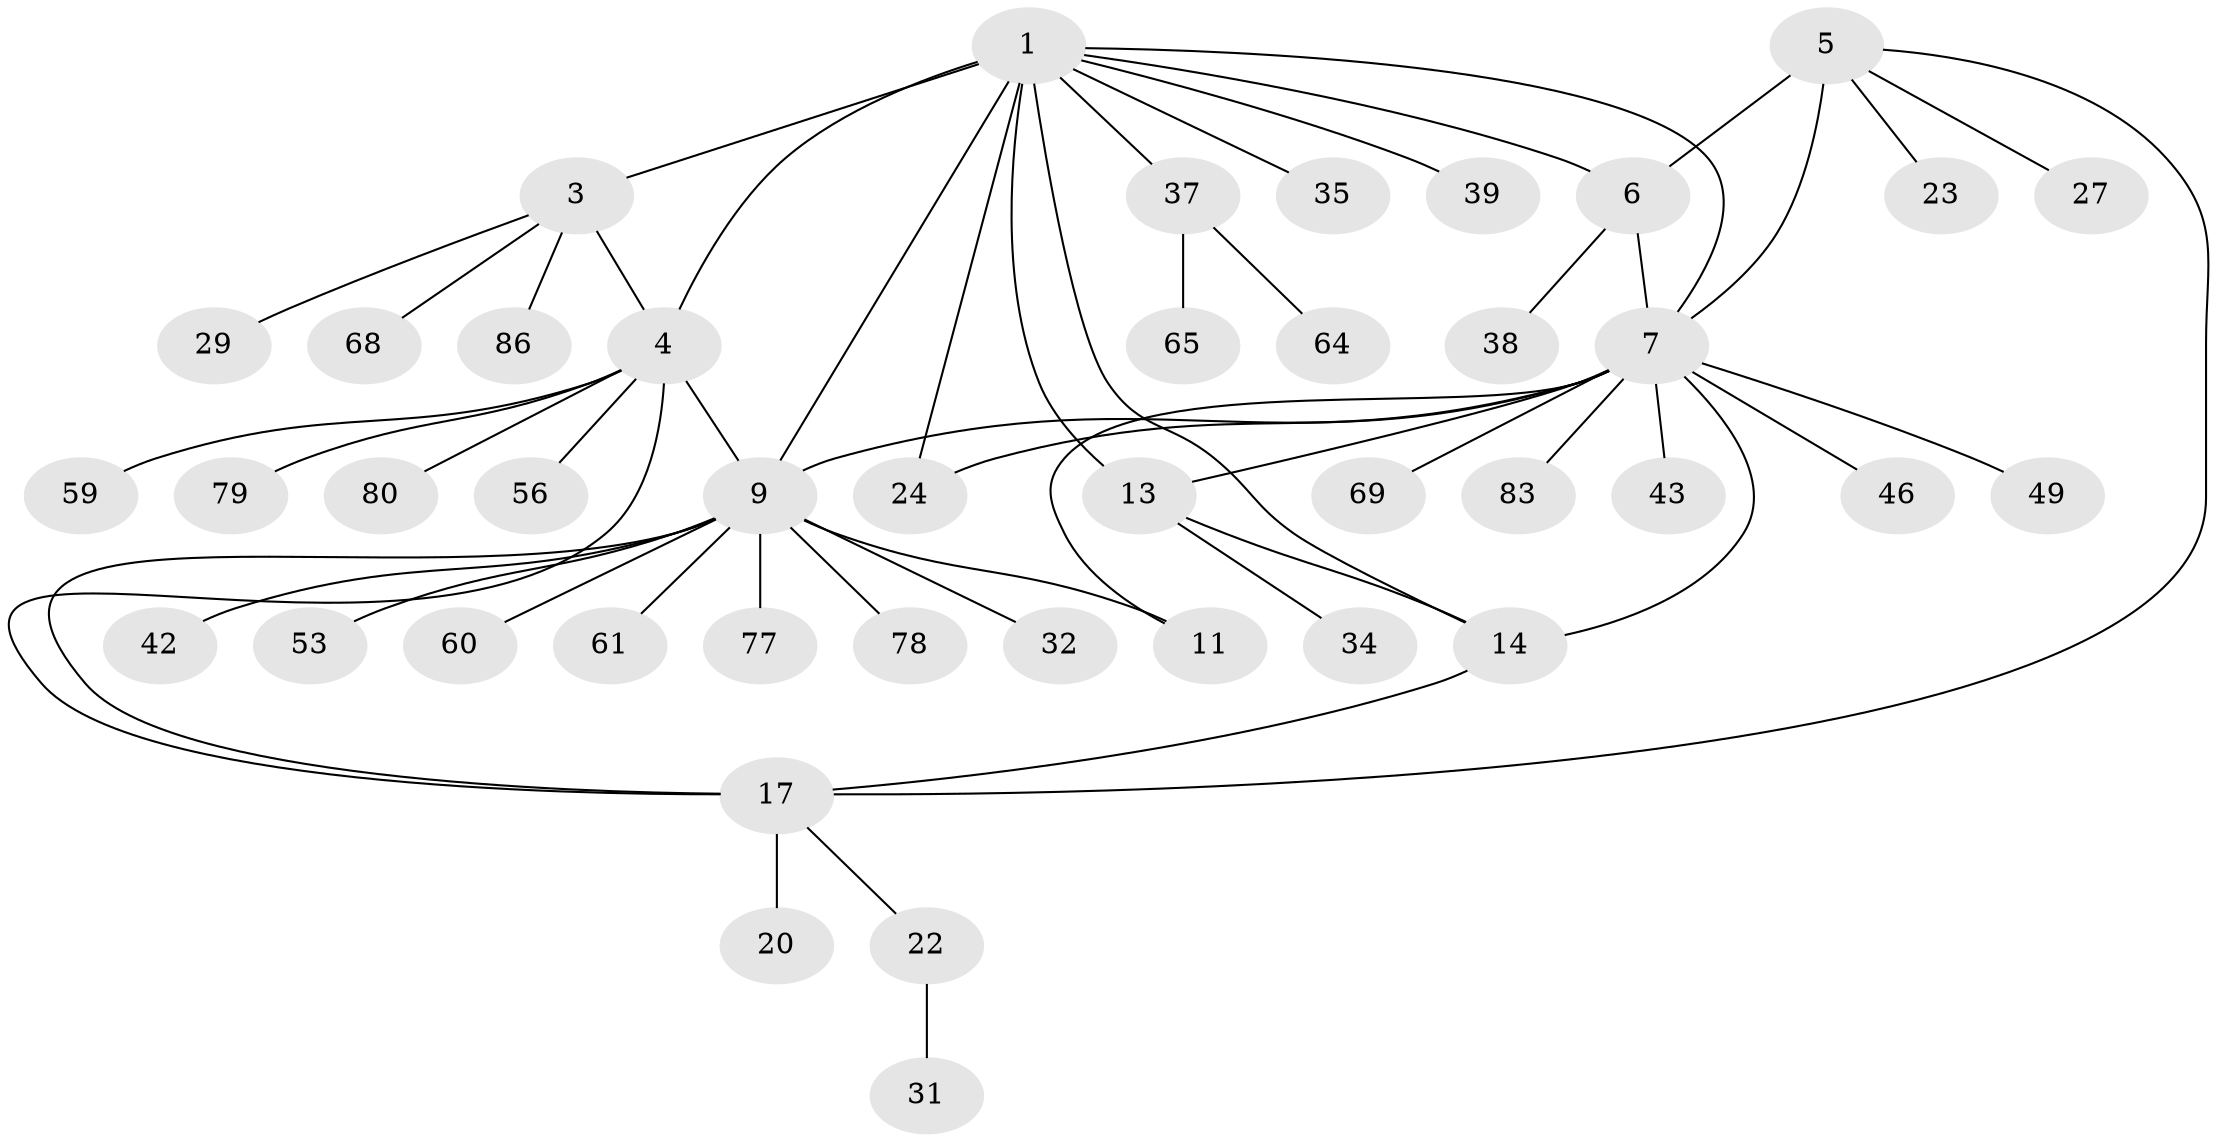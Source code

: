// original degree distribution, {6: 0.03488372093023256, 5: 0.03488372093023256, 7: 0.046511627906976744, 10: 0.03488372093023256, 4: 0.05813953488372093, 17: 0.011627906976744186, 8: 0.023255813953488372, 1: 0.627906976744186, 2: 0.10465116279069768, 3: 0.023255813953488372}
// Generated by graph-tools (version 1.1) at 2025/16/03/09/25 04:16:04]
// undirected, 43 vertices, 55 edges
graph export_dot {
graph [start="1"]
  node [color=gray90,style=filled];
  1 [super="+2+16+73"];
  3 [super="+33"];
  4 [super="+41"];
  5 [super="+8"];
  6 [super="+57+45"];
  7 [super="+28+36"];
  9 [super="+12+40+10"];
  11 [super="+50+85"];
  13 [super="+48+26+52+71+54+84+55"];
  14 [super="+15"];
  17 [super="+19+18+51+76+66"];
  20 [super="+81+21"];
  22;
  23;
  24;
  27;
  29;
  31 [super="+47"];
  32;
  34;
  35;
  37;
  38;
  39;
  42;
  43;
  46;
  49;
  53;
  56;
  59 [super="+82+70"];
  60;
  61;
  64;
  65;
  68;
  69 [super="+72"];
  77;
  78;
  79;
  80;
  83;
  86;
  1 -- 3 [weight=2];
  1 -- 4 [weight=2];
  1 -- 6;
  1 -- 35;
  1 -- 39;
  1 -- 37;
  1 -- 7;
  1 -- 24;
  1 -- 13;
  1 -- 14 [weight=2];
  1 -- 9;
  3 -- 4;
  3 -- 29;
  3 -- 68;
  3 -- 86;
  4 -- 9;
  4 -- 17;
  4 -- 56;
  4 -- 59;
  4 -- 79;
  4 -- 80;
  5 -- 6 [weight=2];
  5 -- 7 [weight=2];
  5 -- 23;
  5 -- 17;
  5 -- 27;
  6 -- 7;
  6 -- 38;
  7 -- 14;
  7 -- 24;
  7 -- 43;
  7 -- 46;
  7 -- 49;
  7 -- 69;
  7 -- 83;
  7 -- 13 [weight=2];
  7 -- 11;
  7 -- 9;
  9 -- 11 [weight=3];
  9 -- 42;
  9 -- 60;
  9 -- 77;
  9 -- 32;
  9 -- 78;
  9 -- 17;
  9 -- 53;
  9 -- 61;
  13 -- 14 [weight=2];
  13 -- 34;
  14 -- 17;
  17 -- 20 [weight=3];
  17 -- 22;
  22 -- 31;
  37 -- 64;
  37 -- 65;
}
